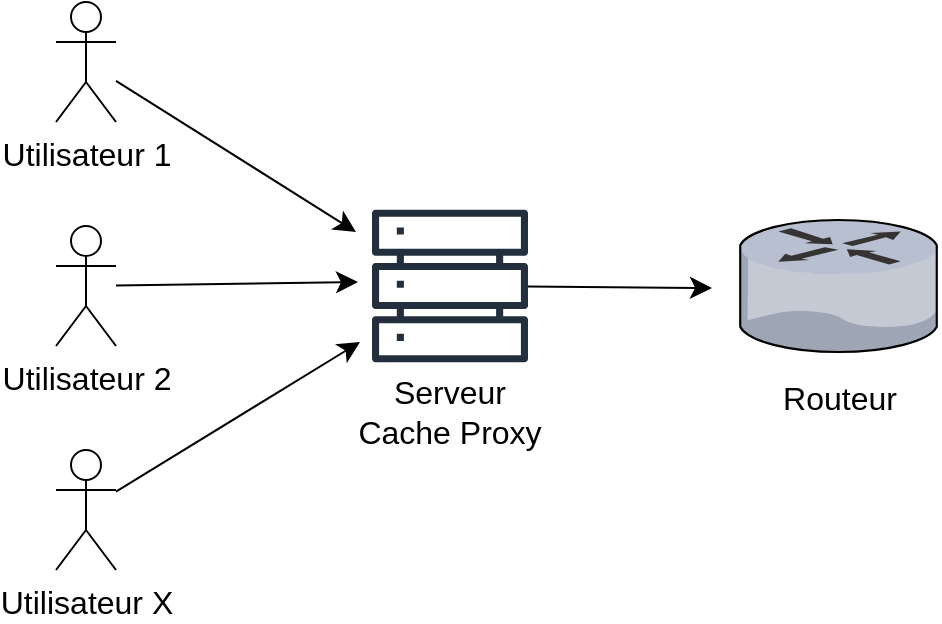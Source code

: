 <mxfile version="22.1.7" type="device">
  <diagram name="Page-1" id="9_mFq0civm15Da1i-6T6">
    <mxGraphModel dx="1514" dy="959" grid="0" gridSize="10" guides="1" tooltips="1" connect="1" arrows="1" fold="1" page="0" pageScale="1" pageWidth="827" pageHeight="1169" math="0" shadow="0">
      <root>
        <mxCell id="0" />
        <mxCell id="1" parent="0" />
        <mxCell id="t6TPrYgb71FmuXRUEV4Q-4" value="" style="edgeStyle=none;curved=1;rounded=0;orthogonalLoop=1;jettySize=auto;html=1;fontSize=12;startSize=8;endSize=8;" parent="1" source="t6TPrYgb71FmuXRUEV4Q-1" edge="1">
          <mxGeometry relative="1" as="geometry">
            <mxPoint x="159" y="107" as="targetPoint" />
          </mxGeometry>
        </mxCell>
        <mxCell id="t6TPrYgb71FmuXRUEV4Q-1" value="Utilisateur 1" style="shape=umlActor;verticalLabelPosition=bottom;verticalAlign=top;html=1;outlineConnect=0;fontSize=16;" parent="1" vertex="1">
          <mxGeometry x="9" y="-8" width="30" height="60" as="geometry" />
        </mxCell>
        <mxCell id="t6TPrYgb71FmuXRUEV4Q-7" style="edgeStyle=none;curved=1;rounded=0;orthogonalLoop=1;jettySize=auto;html=1;fontSize=12;startSize=8;endSize=8;" parent="1" source="t6TPrYgb71FmuXRUEV4Q-2" edge="1">
          <mxGeometry relative="1" as="geometry">
            <mxPoint x="160" y="132" as="targetPoint" />
          </mxGeometry>
        </mxCell>
        <mxCell id="t6TPrYgb71FmuXRUEV4Q-2" value="Utilisateur 2" style="shape=umlActor;verticalLabelPosition=bottom;verticalAlign=top;html=1;outlineConnect=0;fontSize=16;" parent="1" vertex="1">
          <mxGeometry x="9" y="104" width="30" height="60" as="geometry" />
        </mxCell>
        <mxCell id="t6TPrYgb71FmuXRUEV4Q-8" style="edgeStyle=none;curved=1;rounded=0;orthogonalLoop=1;jettySize=auto;html=1;fontSize=12;startSize=8;endSize=8;" parent="1" source="t6TPrYgb71FmuXRUEV4Q-3" edge="1">
          <mxGeometry relative="1" as="geometry">
            <mxPoint x="161" y="162" as="targetPoint" />
          </mxGeometry>
        </mxCell>
        <mxCell id="t6TPrYgb71FmuXRUEV4Q-3" value="Utilisateur X" style="shape=umlActor;verticalLabelPosition=bottom;verticalAlign=top;html=1;outlineConnect=0;fontSize=16;" parent="1" vertex="1">
          <mxGeometry x="9" y="216" width="30" height="60" as="geometry" />
        </mxCell>
        <mxCell id="t6TPrYgb71FmuXRUEV4Q-13" style="edgeStyle=none;curved=1;rounded=0;orthogonalLoop=1;jettySize=auto;html=1;fontSize=12;startSize=8;endSize=8;" parent="1" source="t6TPrYgb71FmuXRUEV4Q-5" edge="1">
          <mxGeometry relative="1" as="geometry">
            <mxPoint x="337" y="135" as="targetPoint" />
          </mxGeometry>
        </mxCell>
        <mxCell id="t6TPrYgb71FmuXRUEV4Q-5" value="" style="sketch=0;outlineConnect=0;fontColor=#232F3E;gradientColor=none;fillColor=#232F3D;strokeColor=none;dashed=0;verticalLabelPosition=bottom;verticalAlign=top;align=center;html=1;fontSize=12;fontStyle=0;aspect=fixed;pointerEvents=1;shape=mxgraph.aws4.servers;" parent="1" vertex="1">
          <mxGeometry x="167" y="95" width="78" height="78" as="geometry" />
        </mxCell>
        <mxCell id="t6TPrYgb71FmuXRUEV4Q-6" value="&lt;div&gt;Serveur&lt;/div&gt;&lt;div&gt;Cache Proxy&lt;br&gt;&lt;/div&gt;" style="text;html=1;strokeColor=none;fillColor=none;align=center;verticalAlign=middle;whiteSpace=wrap;rounded=0;fontSize=16;" parent="1" vertex="1">
          <mxGeometry x="148" y="182" width="116" height="30" as="geometry" />
        </mxCell>
        <mxCell id="t6TPrYgb71FmuXRUEV4Q-12" value="Routeur" style="text;html=1;strokeColor=none;fillColor=none;align=center;verticalAlign=middle;whiteSpace=wrap;rounded=0;fontSize=16;" parent="1" vertex="1">
          <mxGeometry x="370.72" y="175" width="60" height="30" as="geometry" />
        </mxCell>
        <mxCell id="5fuYL55tHCrdXvVIJxwQ-1" value="" style="verticalLabelPosition=bottom;sketch=0;aspect=fixed;html=1;verticalAlign=top;align=center;outlineConnect=0;shape=mxgraph.citrix.router;" parent="1" vertex="1">
          <mxGeometry x="351" y="101" width="99.45" height="66" as="geometry" />
        </mxCell>
      </root>
    </mxGraphModel>
  </diagram>
</mxfile>
